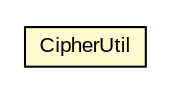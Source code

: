 #!/usr/local/bin/dot
#
# Class diagram 
# Generated by UMLGraph version R5_6-24-gf6e263 (http://www.umlgraph.org/)
#

digraph G {
	edge [fontname="arial",fontsize=10,labelfontname="arial",labelfontsize=10];
	node [fontname="arial",fontsize=10,shape=plaintext];
	nodesep=0.25;
	ranksep=0.5;
	// net.trajano.openidconnect.jaspic.internal.CipherUtil
	c3182 [label=<<table title="net.trajano.openidconnect.jaspic.internal.CipherUtil" border="0" cellborder="1" cellspacing="0" cellpadding="2" port="p" bgcolor="lemonChiffon" href="./CipherUtil.html">
		<tr><td><table border="0" cellspacing="0" cellpadding="1">
<tr><td align="center" balign="center"> CipherUtil </td></tr>
		</table></td></tr>
		</table>>, URL="./CipherUtil.html", fontname="arial", fontcolor="black", fontsize=10.0];
}

